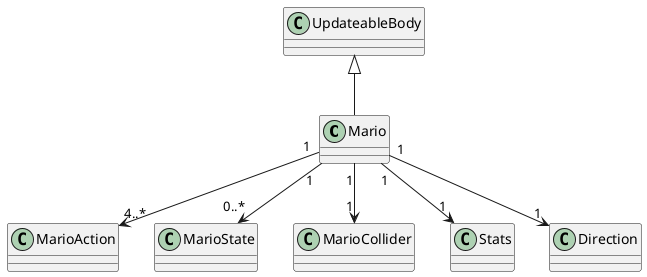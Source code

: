 @startuml Mario

Mario -u-|> UpdateableBody
Mario "1" --> "4..*" MarioAction
Mario "1" --> "0..*" MarioState
Mario "1" --> "1" MarioCollider
Mario "1" --> "1" Stats
Mario "1" --> "1" Direction

@enduml